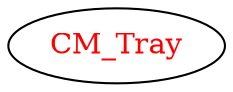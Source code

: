 digraph dependencyGraph {
 concentrate=true;
 ranksep="2.0";
 rankdir="LR"; 
 splines="ortho";
"CM_Tray" [fontcolor="red"];
}